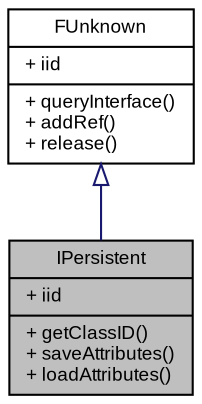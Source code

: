 digraph G
{
  bgcolor="transparent";
  edge [fontname="Arial",fontsize="9",labelfontname="Arial",labelfontsize="9"];
  node [fontname="Arial",fontsize="9",shape=record];
  Node1 [label="{IPersistent\n|+ iid\l|+ getClassID()\l+ saveAttributes()\l+ loadAttributes()\l}",height=0.2,width=0.4,color="black", fillcolor="grey75", style="filled" fontcolor="black"];
  Node2 -> Node1 [dir=back,color="midnightblue",fontsize="9",style="solid",arrowtail="empty",fontname="Arial"];
  Node2 [label="{FUnknown\n|+ iid\l|+ queryInterface()\l+ addRef()\l+ release()\l}",height=0.2,width=0.4,color="black",URL="$classSteinberg_1_1FUnknown.html",tooltip="The basic interface of all interfaces."];
}
